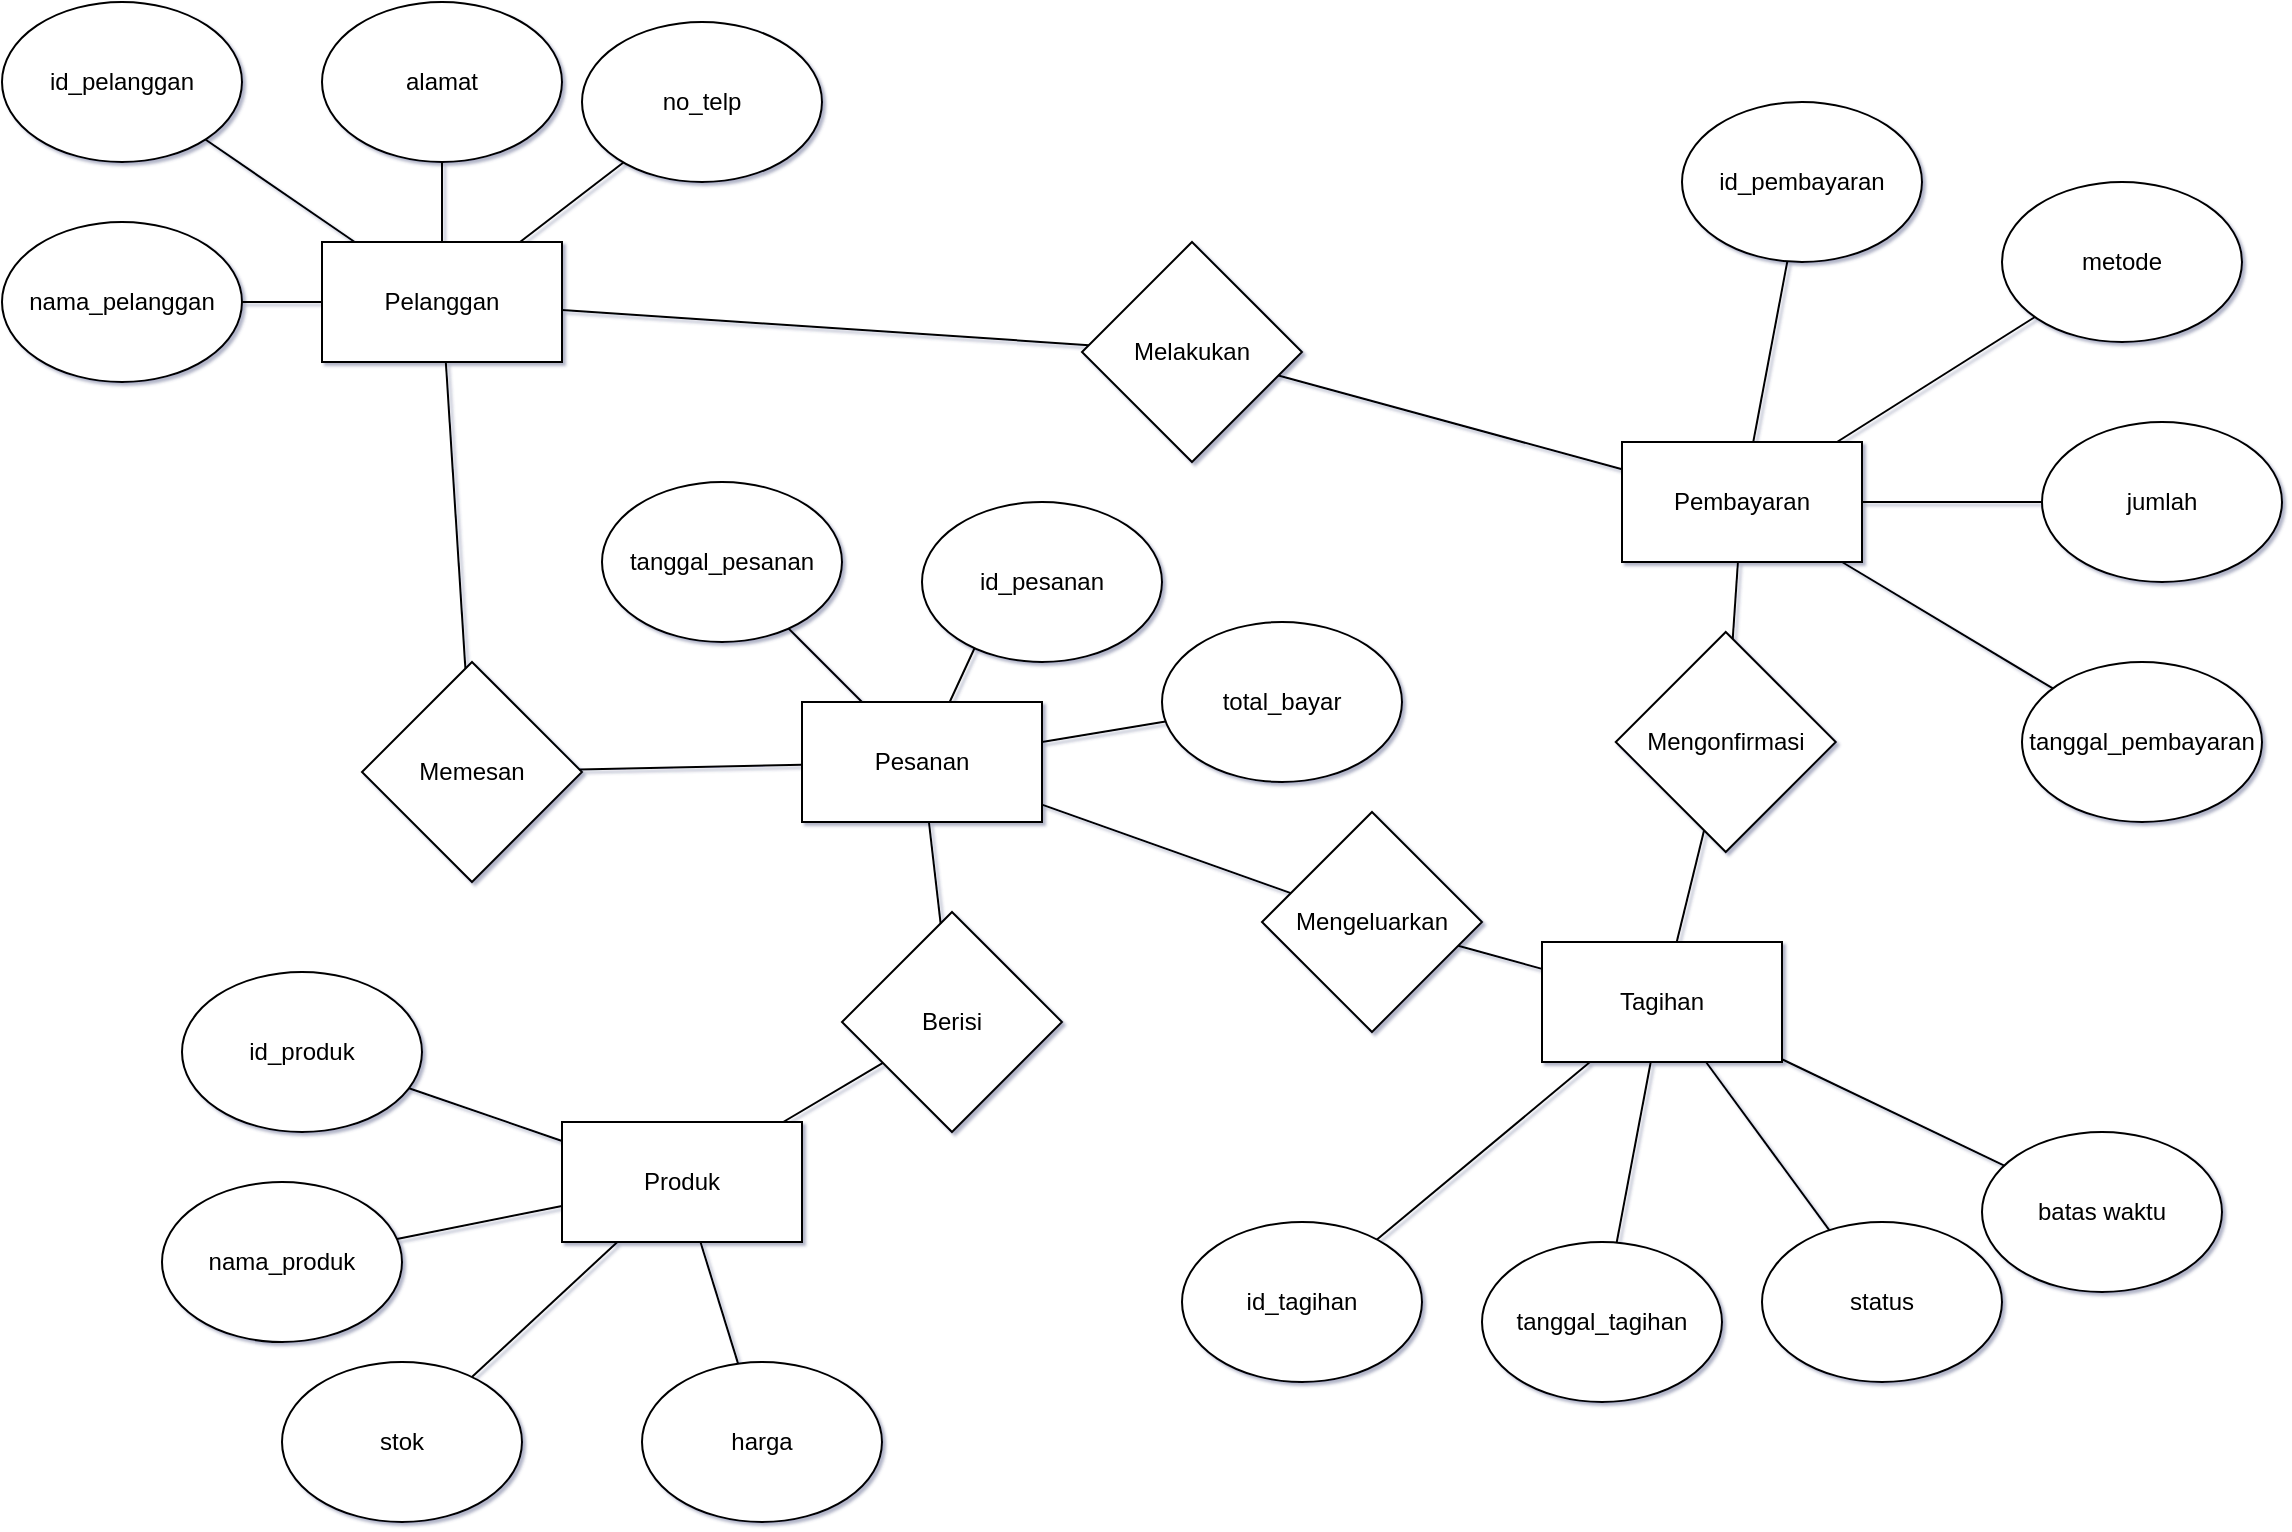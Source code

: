 <mxfile version="17.4.0" type="github"><diagram id="Ed5bfWAW9vQ3U0ykQsrp" name="Page-1"><mxGraphModel dx="1359" dy="535" grid="1" gridSize="10" guides="1" tooltips="1" connect="1" arrows="1" fold="1" page="1" pageScale="1" pageWidth="1169" pageHeight="827" math="0" shadow="1"><root><mxCell id="0"/><mxCell id="1" parent="0"/><mxCell id="Hqv3DFoAGl3mghlpKtBY-1" value="Pelanggan" style="rounded=0;whiteSpace=wrap;html=1;" vertex="1" parent="1"><mxGeometry x="180" y="140" width="120" height="60" as="geometry"/></mxCell><mxCell id="Hqv3DFoAGl3mghlpKtBY-7" value="" style="endArrow=none;html=1;rounded=0;" edge="1" parent="1" source="Hqv3DFoAGl3mghlpKtBY-8" target="Hqv3DFoAGl3mghlpKtBY-1"><mxGeometry width="50" height="50" relative="1" as="geometry"><mxPoint x="240" y="190" as="sourcePoint"/><mxPoint x="620" y="260" as="targetPoint"/></mxGeometry></mxCell><mxCell id="Hqv3DFoAGl3mghlpKtBY-8" value="id_pelanggan" style="ellipse;whiteSpace=wrap;html=1;" vertex="1" parent="1"><mxGeometry x="20" y="20" width="120" height="80" as="geometry"/></mxCell><mxCell id="Hqv3DFoAGl3mghlpKtBY-9" value="nama_pelanggan" style="ellipse;whiteSpace=wrap;html=1;" vertex="1" parent="1"><mxGeometry x="20" y="130" width="120" height="80" as="geometry"/></mxCell><mxCell id="Hqv3DFoAGl3mghlpKtBY-10" value="" style="endArrow=none;html=1;rounded=0;" edge="1" parent="1" source="Hqv3DFoAGl3mghlpKtBY-9" target="Hqv3DFoAGl3mghlpKtBY-1"><mxGeometry width="50" height="50" relative="1" as="geometry"><mxPoint x="570" y="310" as="sourcePoint"/><mxPoint x="240" y="130" as="targetPoint"/></mxGeometry></mxCell><mxCell id="Hqv3DFoAGl3mghlpKtBY-11" value="alamat" style="ellipse;whiteSpace=wrap;html=1;" vertex="1" parent="1"><mxGeometry x="180" y="20" width="120" height="80" as="geometry"/></mxCell><mxCell id="Hqv3DFoAGl3mghlpKtBY-12" value="" style="endArrow=none;html=1;rounded=0;" edge="1" source="Hqv3DFoAGl3mghlpKtBY-11" parent="1" target="Hqv3DFoAGl3mghlpKtBY-1"><mxGeometry width="50" height="50" relative="1" as="geometry"><mxPoint x="710" y="310" as="sourcePoint"/><mxPoint x="190" y="80" as="targetPoint"/></mxGeometry></mxCell><mxCell id="Hqv3DFoAGl3mghlpKtBY-13" value="no_telp" style="ellipse;whiteSpace=wrap;html=1;" vertex="1" parent="1"><mxGeometry x="310" y="30" width="120" height="80" as="geometry"/></mxCell><mxCell id="Hqv3DFoAGl3mghlpKtBY-14" value="" style="endArrow=none;html=1;rounded=0;" edge="1" source="Hqv3DFoAGl3mghlpKtBY-13" parent="1" target="Hqv3DFoAGl3mghlpKtBY-1"><mxGeometry width="50" height="50" relative="1" as="geometry"><mxPoint x="850" y="320" as="sourcePoint"/><mxPoint x="190" y="80" as="targetPoint"/></mxGeometry></mxCell><mxCell id="Hqv3DFoAGl3mghlpKtBY-19" value="Pesanan" style="rounded=0;whiteSpace=wrap;html=1;" vertex="1" parent="1"><mxGeometry x="420" y="370" width="120" height="60" as="geometry"/></mxCell><mxCell id="Hqv3DFoAGl3mghlpKtBY-20" value="" style="endArrow=none;html=1;rounded=0;exitX=0.5;exitY=0;exitDx=0;exitDy=0;" edge="1" source="Hqv3DFoAGl3mghlpKtBY-21" target="Hqv3DFoAGl3mghlpKtBY-19" parent="1"><mxGeometry width="50" height="50" relative="1" as="geometry"><mxPoint x="240" y="240" as="sourcePoint"/><mxPoint x="620" y="310" as="targetPoint"/></mxGeometry></mxCell><mxCell id="Hqv3DFoAGl3mghlpKtBY-21" value="id_pesanan" style="ellipse;whiteSpace=wrap;html=1;" vertex="1" parent="1"><mxGeometry x="480" y="270" width="120" height="80" as="geometry"/></mxCell><mxCell id="Hqv3DFoAGl3mghlpKtBY-22" value="tanggal_pesanan" style="ellipse;whiteSpace=wrap;html=1;" vertex="1" parent="1"><mxGeometry x="320" y="260" width="120" height="80" as="geometry"/></mxCell><mxCell id="Hqv3DFoAGl3mghlpKtBY-23" value="" style="endArrow=none;html=1;rounded=0;" edge="1" source="Hqv3DFoAGl3mghlpKtBY-22" target="Hqv3DFoAGl3mghlpKtBY-19" parent="1"><mxGeometry width="50" height="50" relative="1" as="geometry"><mxPoint x="290" y="220" as="sourcePoint"/><mxPoint x="240" y="180" as="targetPoint"/></mxGeometry></mxCell><mxCell id="Hqv3DFoAGl3mghlpKtBY-24" value="total_bayar" style="ellipse;whiteSpace=wrap;html=1;" vertex="1" parent="1"><mxGeometry x="600" y="330" width="120" height="80" as="geometry"/></mxCell><mxCell id="Hqv3DFoAGl3mghlpKtBY-25" value="" style="endArrow=none;html=1;rounded=0;" edge="1" source="Hqv3DFoAGl3mghlpKtBY-24" target="Hqv3DFoAGl3mghlpKtBY-19" parent="1"><mxGeometry width="50" height="50" relative="1" as="geometry"><mxPoint x="710" y="360" as="sourcePoint"/><mxPoint x="190" y="130" as="targetPoint"/></mxGeometry></mxCell><mxCell id="Hqv3DFoAGl3mghlpKtBY-28" value="Produk" style="rounded=0;whiteSpace=wrap;html=1;" vertex="1" parent="1"><mxGeometry x="300" y="580" width="120" height="60" as="geometry"/></mxCell><mxCell id="Hqv3DFoAGl3mghlpKtBY-29" value="" style="endArrow=none;html=1;rounded=0;" edge="1" source="Hqv3DFoAGl3mghlpKtBY-30" target="Hqv3DFoAGl3mghlpKtBY-28" parent="1"><mxGeometry width="50" height="50" relative="1" as="geometry"><mxPoint x="790" y="300" as="sourcePoint"/><mxPoint x="1170" y="370" as="targetPoint"/></mxGeometry></mxCell><mxCell id="Hqv3DFoAGl3mghlpKtBY-30" value="id_produk" style="ellipse;whiteSpace=wrap;html=1;" vertex="1" parent="1"><mxGeometry x="110" y="505" width="120" height="80" as="geometry"/></mxCell><mxCell id="Hqv3DFoAGl3mghlpKtBY-31" value="nama_produk" style="ellipse;whiteSpace=wrap;html=1;" vertex="1" parent="1"><mxGeometry x="100" y="610" width="120" height="80" as="geometry"/></mxCell><mxCell id="Hqv3DFoAGl3mghlpKtBY-32" value="" style="endArrow=none;html=1;rounded=0;" edge="1" source="Hqv3DFoAGl3mghlpKtBY-31" target="Hqv3DFoAGl3mghlpKtBY-28" parent="1"><mxGeometry width="50" height="50" relative="1" as="geometry"><mxPoint x="1120" y="420" as="sourcePoint"/><mxPoint x="790" y="240" as="targetPoint"/></mxGeometry></mxCell><mxCell id="Hqv3DFoAGl3mghlpKtBY-33" value="stok" style="ellipse;whiteSpace=wrap;html=1;" vertex="1" parent="1"><mxGeometry x="160" y="700" width="120" height="80" as="geometry"/></mxCell><mxCell id="Hqv3DFoAGl3mghlpKtBY-34" value="" style="endArrow=none;html=1;rounded=0;" edge="1" source="Hqv3DFoAGl3mghlpKtBY-33" target="Hqv3DFoAGl3mghlpKtBY-28" parent="1"><mxGeometry width="50" height="50" relative="1" as="geometry"><mxPoint x="1260" y="420" as="sourcePoint"/><mxPoint x="740" y="190" as="targetPoint"/></mxGeometry></mxCell><mxCell id="Hqv3DFoAGl3mghlpKtBY-35" value="harga" style="ellipse;whiteSpace=wrap;html=1;" vertex="1" parent="1"><mxGeometry x="340" y="700" width="120" height="80" as="geometry"/></mxCell><mxCell id="Hqv3DFoAGl3mghlpKtBY-36" value="" style="endArrow=none;html=1;rounded=0;" edge="1" source="Hqv3DFoAGl3mghlpKtBY-35" target="Hqv3DFoAGl3mghlpKtBY-28" parent="1"><mxGeometry width="50" height="50" relative="1" as="geometry"><mxPoint x="1400" y="430" as="sourcePoint"/><mxPoint x="740" y="190" as="targetPoint"/></mxGeometry></mxCell><mxCell id="Hqv3DFoAGl3mghlpKtBY-37" value="Tagihan" style="rounded=0;whiteSpace=wrap;html=1;" vertex="1" parent="1"><mxGeometry x="790" y="490" width="120" height="60" as="geometry"/></mxCell><mxCell id="Hqv3DFoAGl3mghlpKtBY-38" value="" style="endArrow=none;html=1;rounded=0;" edge="1" source="Hqv3DFoAGl3mghlpKtBY-39" target="Hqv3DFoAGl3mghlpKtBY-37" parent="1"><mxGeometry width="50" height="50" relative="1" as="geometry"><mxPoint x="890" y="530" as="sourcePoint"/><mxPoint x="1270" y="600" as="targetPoint"/></mxGeometry></mxCell><mxCell id="Hqv3DFoAGl3mghlpKtBY-39" value="id_tagihan" style="ellipse;whiteSpace=wrap;html=1;" vertex="1" parent="1"><mxGeometry x="610" y="630" width="120" height="80" as="geometry"/></mxCell><mxCell id="Hqv3DFoAGl3mghlpKtBY-40" value="tanggal_tagihan" style="ellipse;whiteSpace=wrap;html=1;" vertex="1" parent="1"><mxGeometry x="760" y="640" width="120" height="80" as="geometry"/></mxCell><mxCell id="Hqv3DFoAGl3mghlpKtBY-41" value="" style="endArrow=none;html=1;rounded=0;" edge="1" source="Hqv3DFoAGl3mghlpKtBY-40" target="Hqv3DFoAGl3mghlpKtBY-37" parent="1"><mxGeometry width="50" height="50" relative="1" as="geometry"><mxPoint x="1220" y="650" as="sourcePoint"/><mxPoint x="890" y="470" as="targetPoint"/></mxGeometry></mxCell><mxCell id="Hqv3DFoAGl3mghlpKtBY-42" value="status" style="ellipse;whiteSpace=wrap;html=1;" vertex="1" parent="1"><mxGeometry x="900" y="630" width="120" height="80" as="geometry"/></mxCell><mxCell id="Hqv3DFoAGl3mghlpKtBY-43" value="" style="endArrow=none;html=1;rounded=0;" edge="1" source="Hqv3DFoAGl3mghlpKtBY-42" target="Hqv3DFoAGl3mghlpKtBY-37" parent="1"><mxGeometry width="50" height="50" relative="1" as="geometry"><mxPoint x="1360" y="650" as="sourcePoint"/><mxPoint x="840" y="420" as="targetPoint"/></mxGeometry></mxCell><mxCell id="Hqv3DFoAGl3mghlpKtBY-44" value="batas waktu" style="ellipse;whiteSpace=wrap;html=1;" vertex="1" parent="1"><mxGeometry x="1010" y="585" width="120" height="80" as="geometry"/></mxCell><mxCell id="Hqv3DFoAGl3mghlpKtBY-45" value="" style="endArrow=none;html=1;rounded=0;" edge="1" source="Hqv3DFoAGl3mghlpKtBY-44" target="Hqv3DFoAGl3mghlpKtBY-37" parent="1"><mxGeometry width="50" height="50" relative="1" as="geometry"><mxPoint x="1500" y="660" as="sourcePoint"/><mxPoint x="840" y="420" as="targetPoint"/></mxGeometry></mxCell><mxCell id="Hqv3DFoAGl3mghlpKtBY-46" value="Pembayaran" style="rounded=0;whiteSpace=wrap;html=1;" vertex="1" parent="1"><mxGeometry x="830" y="240" width="120" height="60" as="geometry"/></mxCell><mxCell id="Hqv3DFoAGl3mghlpKtBY-47" value="" style="endArrow=none;html=1;rounded=0;" edge="1" source="Hqv3DFoAGl3mghlpKtBY-48" target="Hqv3DFoAGl3mghlpKtBY-46" parent="1"><mxGeometry width="50" height="50" relative="1" as="geometry"><mxPoint x="350" y="690" as="sourcePoint"/><mxPoint x="730" y="760" as="targetPoint"/></mxGeometry></mxCell><mxCell id="Hqv3DFoAGl3mghlpKtBY-48" value="id_pembayaran" style="ellipse;whiteSpace=wrap;html=1;" vertex="1" parent="1"><mxGeometry x="860" y="70" width="120" height="80" as="geometry"/></mxCell><mxCell id="Hqv3DFoAGl3mghlpKtBY-49" value="metode" style="ellipse;whiteSpace=wrap;html=1;" vertex="1" parent="1"><mxGeometry x="1020" y="110" width="120" height="80" as="geometry"/></mxCell><mxCell id="Hqv3DFoAGl3mghlpKtBY-50" value="" style="endArrow=none;html=1;rounded=0;" edge="1" source="Hqv3DFoAGl3mghlpKtBY-49" target="Hqv3DFoAGl3mghlpKtBY-46" parent="1"><mxGeometry width="50" height="50" relative="1" as="geometry"><mxPoint x="680" y="810" as="sourcePoint"/><mxPoint x="350" y="630" as="targetPoint"/></mxGeometry></mxCell><mxCell id="Hqv3DFoAGl3mghlpKtBY-51" value="jumlah" style="ellipse;whiteSpace=wrap;html=1;" vertex="1" parent="1"><mxGeometry x="1040" y="230" width="120" height="80" as="geometry"/></mxCell><mxCell id="Hqv3DFoAGl3mghlpKtBY-52" value="" style="endArrow=none;html=1;rounded=0;" edge="1" source="Hqv3DFoAGl3mghlpKtBY-51" target="Hqv3DFoAGl3mghlpKtBY-46" parent="1"><mxGeometry width="50" height="50" relative="1" as="geometry"><mxPoint x="820" y="810" as="sourcePoint"/><mxPoint x="300" y="580" as="targetPoint"/></mxGeometry></mxCell><mxCell id="Hqv3DFoAGl3mghlpKtBY-53" value="tanggal_pembayaran" style="ellipse;whiteSpace=wrap;html=1;" vertex="1" parent="1"><mxGeometry x="1030" y="350" width="120" height="80" as="geometry"/></mxCell><mxCell id="Hqv3DFoAGl3mghlpKtBY-54" value="" style="endArrow=none;html=1;rounded=0;" edge="1" source="Hqv3DFoAGl3mghlpKtBY-53" target="Hqv3DFoAGl3mghlpKtBY-46" parent="1"><mxGeometry width="50" height="50" relative="1" as="geometry"><mxPoint x="960" y="820" as="sourcePoint"/><mxPoint x="300" y="580" as="targetPoint"/></mxGeometry></mxCell><mxCell id="Hqv3DFoAGl3mghlpKtBY-55" value="Memesan" style="rhombus;whiteSpace=wrap;html=1;" vertex="1" parent="1"><mxGeometry x="200" y="350" width="110" height="110" as="geometry"/></mxCell><mxCell id="Hqv3DFoAGl3mghlpKtBY-61" value="" style="endArrow=none;html=1;rounded=0;" edge="1" parent="1" source="Hqv3DFoAGl3mghlpKtBY-55" target="Hqv3DFoAGl3mghlpKtBY-1"><mxGeometry width="50" height="50" relative="1" as="geometry"><mxPoint x="325" y="260" as="sourcePoint"/><mxPoint x="375" y="210" as="targetPoint"/></mxGeometry></mxCell><mxCell id="Hqv3DFoAGl3mghlpKtBY-62" value="" style="endArrow=none;html=1;rounded=0;" edge="1" parent="1" source="Hqv3DFoAGl3mghlpKtBY-55" target="Hqv3DFoAGl3mghlpKtBY-19"><mxGeometry width="50" height="50" relative="1" as="geometry"><mxPoint x="317.354" y="379.996" as="sourcePoint"/><mxPoint x="230.0" y="309.55" as="targetPoint"/></mxGeometry></mxCell><mxCell id="Hqv3DFoAGl3mghlpKtBY-63" value="Berisi" style="rhombus;whiteSpace=wrap;html=1;" vertex="1" parent="1"><mxGeometry x="440" y="475" width="110" height="110" as="geometry"/></mxCell><mxCell id="Hqv3DFoAGl3mghlpKtBY-64" value="" style="endArrow=none;html=1;rounded=0;" edge="1" source="Hqv3DFoAGl3mghlpKtBY-63" parent="1" target="Hqv3DFoAGl3mghlpKtBY-19"><mxGeometry width="50" height="50" relative="1" as="geometry"><mxPoint x="565" y="400" as="sourcePoint"/><mxPoint x="517" y="340" as="targetPoint"/></mxGeometry></mxCell><mxCell id="Hqv3DFoAGl3mghlpKtBY-65" value="" style="endArrow=none;html=1;rounded=0;" edge="1" source="Hqv3DFoAGl3mghlpKtBY-63" parent="1" target="Hqv3DFoAGl3mghlpKtBY-28"><mxGeometry width="50" height="50" relative="1" as="geometry"><mxPoint x="557.354" y="519.996" as="sourcePoint"/><mxPoint x="556.5" y="530.0" as="targetPoint"/></mxGeometry></mxCell><mxCell id="Hqv3DFoAGl3mghlpKtBY-66" value="Mengeluarkan" style="rhombus;whiteSpace=wrap;html=1;" vertex="1" parent="1"><mxGeometry x="650.0" y="425" width="110" height="110" as="geometry"/></mxCell><mxCell id="Hqv3DFoAGl3mghlpKtBY-67" value="" style="endArrow=none;html=1;rounded=0;" edge="1" source="Hqv3DFoAGl3mghlpKtBY-66" parent="1" target="Hqv3DFoAGl3mghlpKtBY-37"><mxGeometry width="50" height="50" relative="1" as="geometry"><mxPoint x="829.274" y="542.496" as="sourcePoint"/><mxPoint x="682.545" y="602.5" as="targetPoint"/></mxGeometry></mxCell><mxCell id="Hqv3DFoAGl3mghlpKtBY-68" value="" style="endArrow=none;html=1;rounded=0;" edge="1" source="Hqv3DFoAGl3mghlpKtBY-66" parent="1" target="Hqv3DFoAGl3mghlpKtBY-19"><mxGeometry width="50" height="50" relative="1" as="geometry"><mxPoint x="836.92" y="422.5" as="sourcePoint"/><mxPoint x="839.997" y="452.5" as="targetPoint"/></mxGeometry></mxCell><mxCell id="Hqv3DFoAGl3mghlpKtBY-69" value="" style="endArrow=none;html=1;rounded=0;" edge="1" source="Hqv3DFoAGl3mghlpKtBY-70" parent="1" target="Hqv3DFoAGl3mghlpKtBY-37"><mxGeometry width="50" height="50" relative="1" as="geometry"><mxPoint x="1013.8" y="332.5" as="sourcePoint"/><mxPoint x="810.005" y="340.0" as="targetPoint"/></mxGeometry></mxCell><mxCell id="Hqv3DFoAGl3mghlpKtBY-70" value="Mengonfirmasi" style="rhombus;whiteSpace=wrap;html=1;" vertex="1" parent="1"><mxGeometry x="826.88" y="335" width="110" height="110" as="geometry"/></mxCell><mxCell id="Hqv3DFoAGl3mghlpKtBY-71" value="" style="endArrow=none;html=1;rounded=0;" edge="1" source="Hqv3DFoAGl3mghlpKtBY-70" parent="1" target="Hqv3DFoAGl3mghlpKtBY-46"><mxGeometry width="50" height="50" relative="1" as="geometry"><mxPoint x="1006.154" y="452.496" as="sourcePoint"/><mxPoint x="966.88" y="413.448" as="targetPoint"/></mxGeometry></mxCell><mxCell id="Hqv3DFoAGl3mghlpKtBY-72" value="" style="endArrow=none;html=1;rounded=0;" edge="1" source="Hqv3DFoAGl3mghlpKtBY-73" parent="1" target="Hqv3DFoAGl3mghlpKtBY-1"><mxGeometry width="50" height="50" relative="1" as="geometry"><mxPoint x="763.774" y="252.496" as="sourcePoint"/><mxPoint x="645.59" y="100" as="targetPoint"/></mxGeometry></mxCell><mxCell id="Hqv3DFoAGl3mghlpKtBY-73" value="Melakukan" style="rhombus;whiteSpace=wrap;html=1;" vertex="1" parent="1"><mxGeometry x="560.0" y="140" width="110" height="110" as="geometry"/></mxCell><mxCell id="Hqv3DFoAGl3mghlpKtBY-74" value="" style="endArrow=none;html=1;rounded=0;" edge="1" source="Hqv3DFoAGl3mghlpKtBY-73" parent="1" target="Hqv3DFoAGl3mghlpKtBY-46"><mxGeometry width="50" height="50" relative="1" as="geometry"><mxPoint x="771.42" y="132.5" as="sourcePoint"/><mxPoint x="614.977" y="290" as="targetPoint"/></mxGeometry></mxCell></root></mxGraphModel></diagram></mxfile>